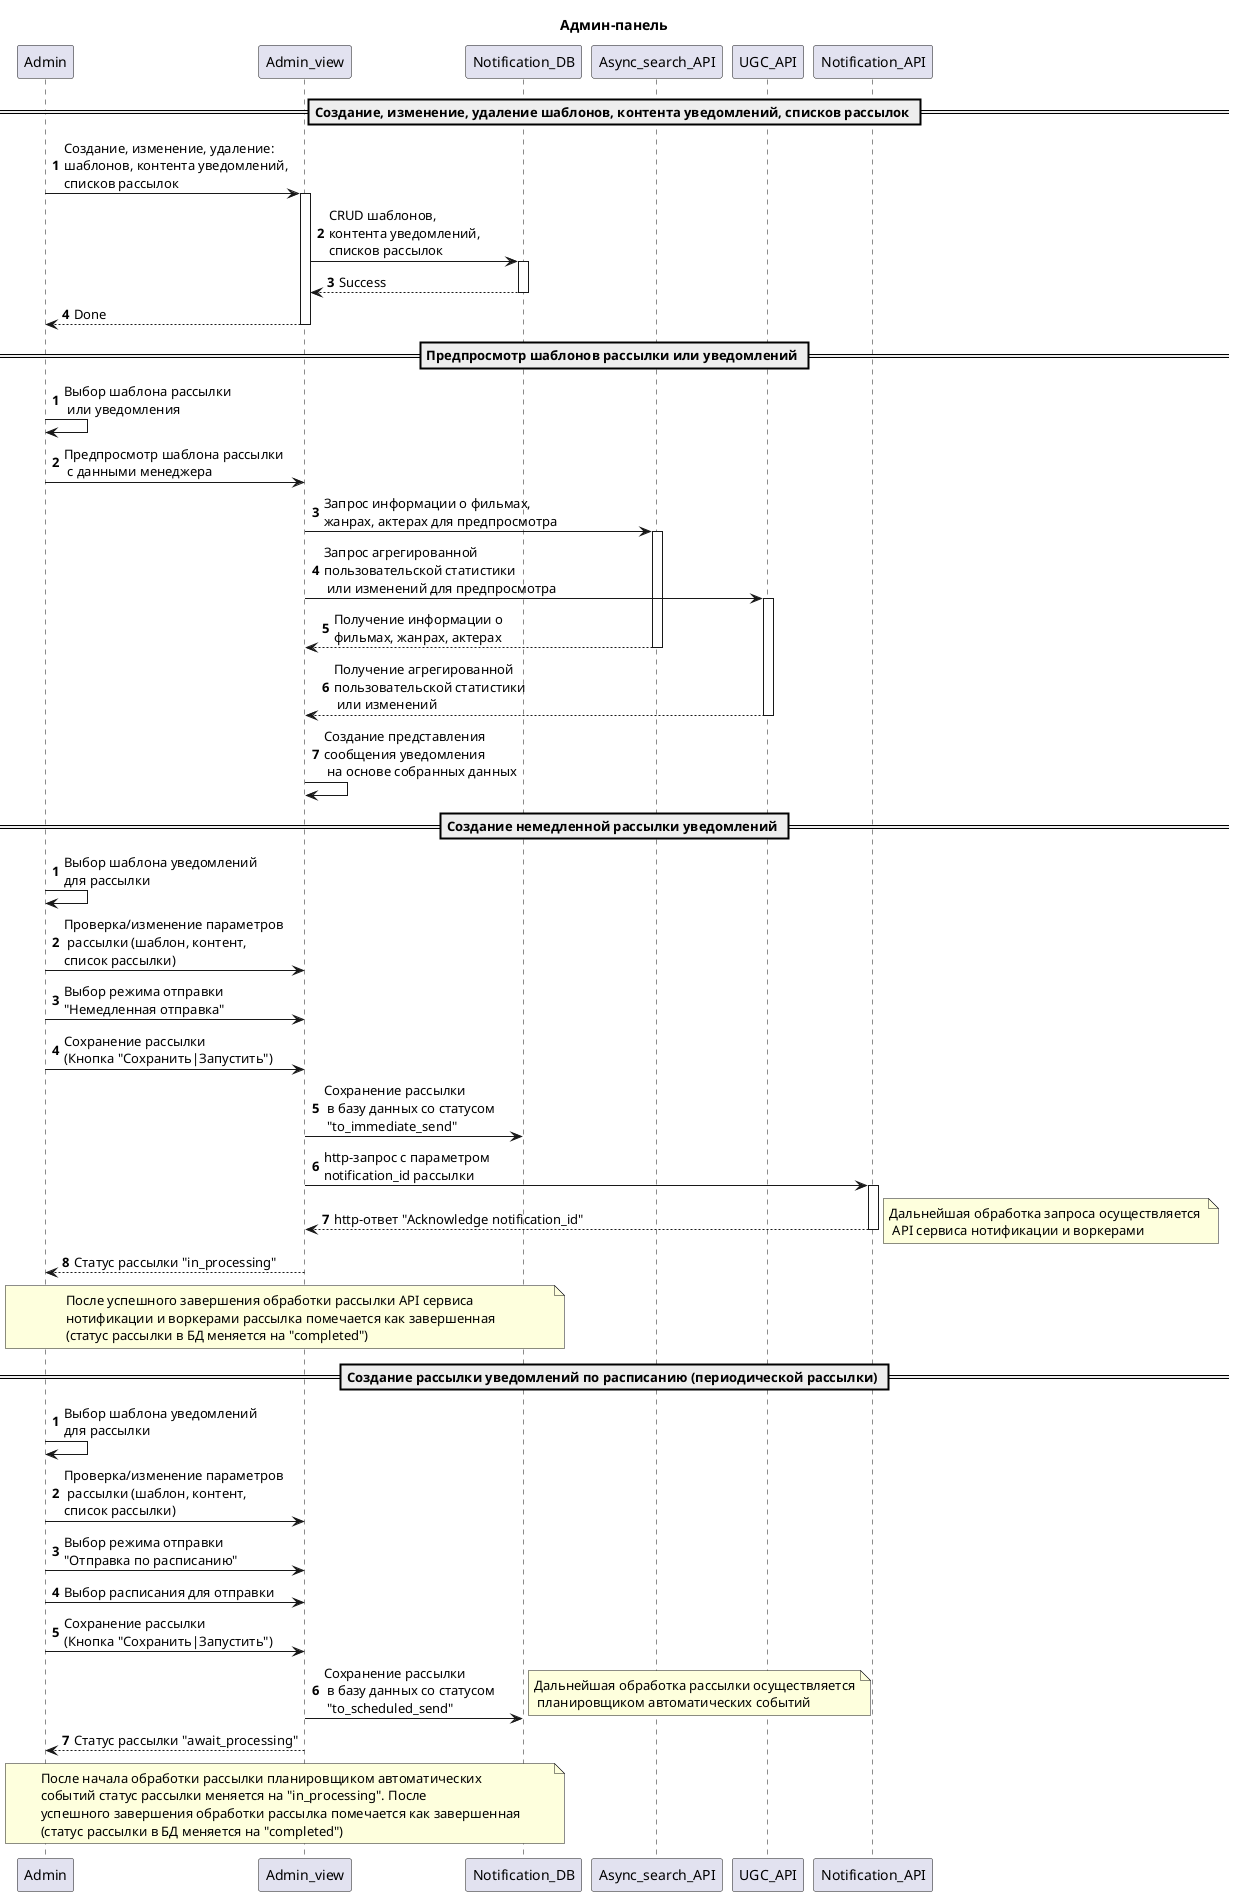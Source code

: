 @startuml
'https://plantuml.com/sequence-diagram

title Админ-панель
== Создание, изменение, удаление шаблонов, контента уведомлений, списков рассылок ==
autonumber
Admin -> Admin_view ++ : Создание, изменение, удаление:\nшаблонов, контента уведомлений,\nсписков рассылок
Admin_view -> Notification_DB ++ : CRUD шаблонов,\nконтента уведомлений,\nсписков рассылок
Admin_view <-- Notification_DB -- : Success
Admin <-- Admin_view -- : Done
== Предпросмотр шаблонов рассылки или уведомлений ==
autonumber
Admin -> Admin: Выбор шаблона рассылки\n или уведомления
Admin -> Admin_view: Предпросмотр шаблона рассылки\n с данными менеджера
Admin_view -> Async_search_API ++ : Запрос информации о фильмах,\nжанрах, актерах для предпросмотра
Admin_view -> UGC_API ++ : Запрос агрегированной\nпользовательской статистики\n или изменений для предпросмотра
Admin_view <-- Async_search_API -- : Получение информации о\nфильмах, жанрах, актерах
Admin_view <-- UGC_API -- : Получение агрегированной\nпользовательской статистики\n или изменений
Admin_view -> Admin_view: Создание представления\nсообщения уведомления\n на основе собранных данных
== Создание немедленной рассылки уведомлений ==
autonumber
Admin -> Admin: Выбор шаблона уведомлений\nдля рассылки
Admin -> Admin_view: Проверка/изменение параметров\n рассылки (шаблон, контент,\nсписок рассылки)
Admin -> Admin_view: Выбор режима отправки\n"Немедленная отправка"
Admin -> Admin_view: Сохранение рассылки\n(Кнопка "Сохранить|Запустить")
Admin_view -> Notification_DB: Сохранение рассылки\n в базу данных со статусом\n "to_immediate_send"
Admin_view -> Notification_API ++ : http-запрос с параметром\nnotification_id рассылки
Admin_view <-- Notification_API -- : http-ответ "Acknowledge notification_id"
note right : Дальнейшая обработка запроса осуществляется \n API сервиса нотификации и воркерами
Admin_view --> Admin: Статус рассылки "in_processing"
note over Admin, Notification_DB
После успешного завершения обработки рассылки API сервиса
нотификации и воркерами рассылка помечается как завершенная
(статус рассылки в БД меняется на "completed")
end note
== Создание рассылки уведомлений по расписанию (периодической рассылки) ==
autonumber
Admin -> Admin: Выбор шаблона уведомлений\nдля рассылки
Admin -> Admin_view: Проверка/изменение параметров\n рассылки (шаблон, контент,\nсписок рассылки)
Admin -> Admin_view: Выбор режима отправки\n"Отправка по расписанию"
Admin -> Admin_view: Выбор расписания для отправки
Admin -> Admin_view: Сохранение рассылки\n(Кнопка "Сохранить|Запустить")
Admin_view -> Notification_DB: Сохранение рассылки\n в базу данных со статусом\n "to_scheduled_send"
note right : Дальнейшая обработка рассылки осуществляется\n планировщиком автоматических событий
Admin_view --> Admin: Статус рассылки "await_processing"
note over Admin, Notification_DB
После начала обработки рассылки планировщиком автоматических
событий статус рассылки меняется на "in_processing". После
успешного завершения обработки рассылка помечается как завершенная
(статус рассылки в БД меняется на "completed")
end note
@enduml